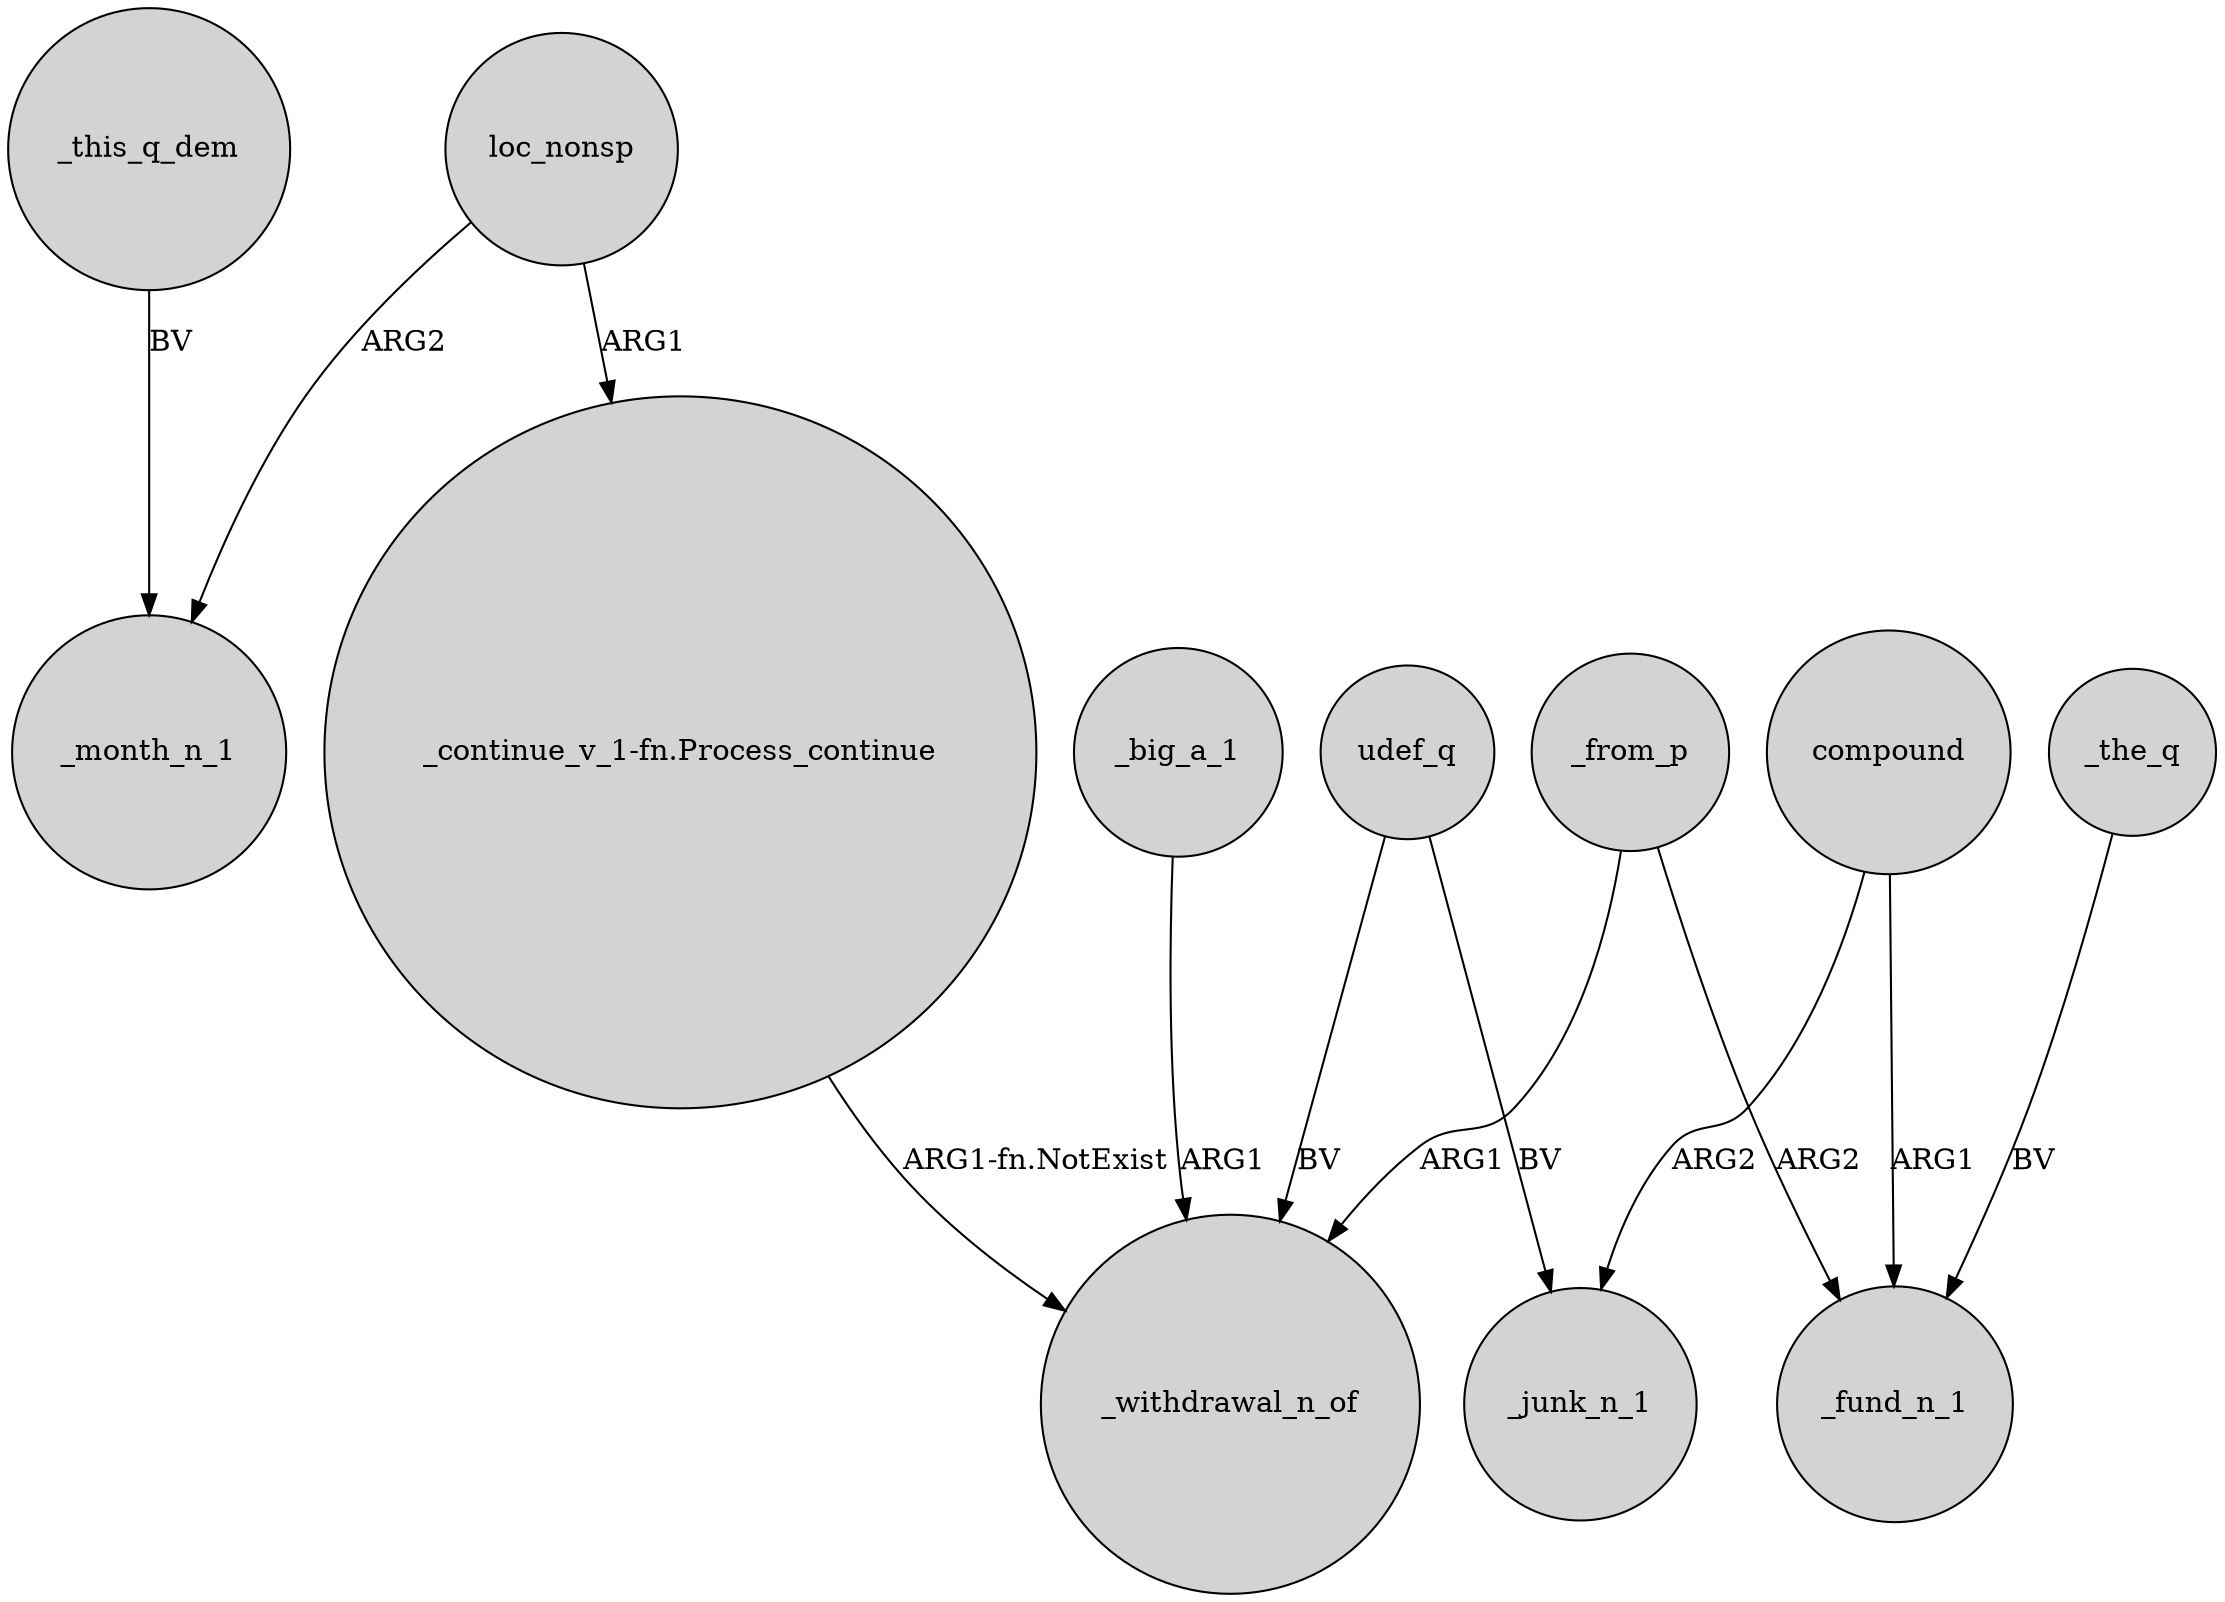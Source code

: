 digraph {
	node [shape=circle style=filled]
	_this_q_dem -> _month_n_1 [label=BV]
	"_continue_v_1-fn.Process_continue" -> _withdrawal_n_of [label="ARG1-fn.NotExist"]
	_from_p -> _withdrawal_n_of [label=ARG1]
	compound -> _junk_n_1 [label=ARG2]
	udef_q -> _withdrawal_n_of [label=BV]
	_big_a_1 -> _withdrawal_n_of [label=ARG1]
	loc_nonsp -> "_continue_v_1-fn.Process_continue" [label=ARG1]
	loc_nonsp -> _month_n_1 [label=ARG2]
	_from_p -> _fund_n_1 [label=ARG2]
	_the_q -> _fund_n_1 [label=BV]
	compound -> _fund_n_1 [label=ARG1]
	udef_q -> _junk_n_1 [label=BV]
}

